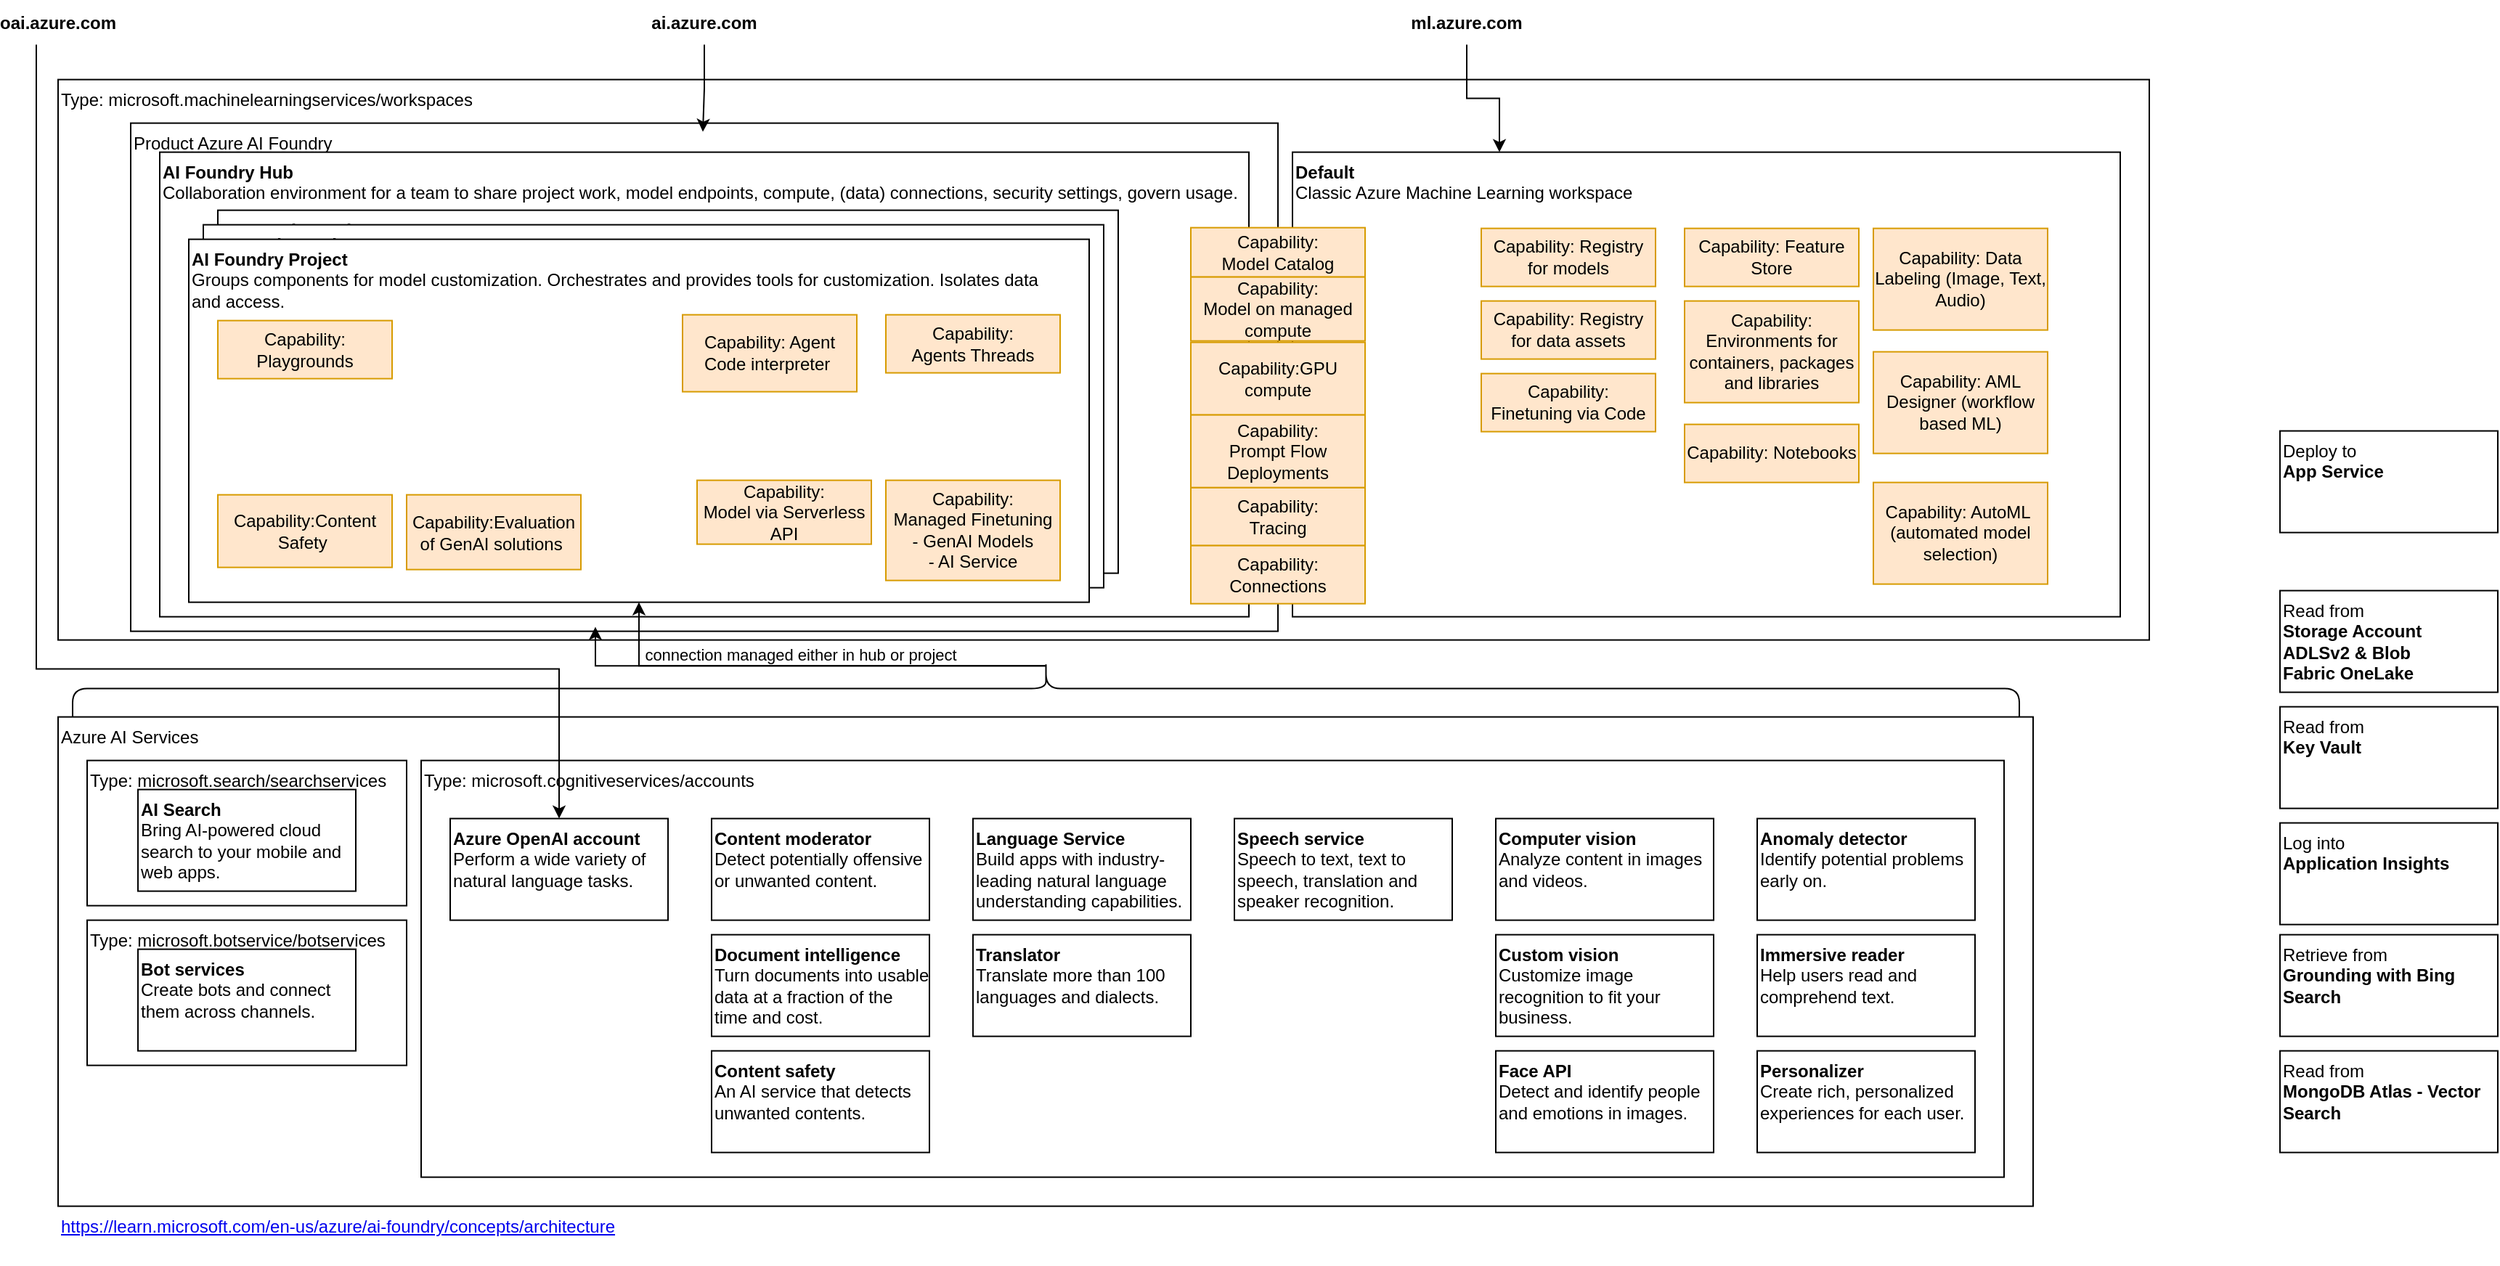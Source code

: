 <mxfile version="26.1.1">
  <diagram name="Page-1" id="lziz9iMjFPuwBMuuLa-q">
    <mxGraphModel dx="2868" dy="2499" grid="1" gridSize="10" guides="1" tooltips="1" connect="1" arrows="1" fold="1" page="1" pageScale="1" pageWidth="1169" pageHeight="827" math="0" shadow="0">
      <root>
        <mxCell id="0" />
        <mxCell id="1" style="" parent="0" />
        <mxCell id="OqpMlS3Tm0iueS_o9EqH-4" value="Azure AI Services" style="rounded=0;whiteSpace=wrap;html=1;align=left;verticalAlign=top;" parent="1" vertex="1">
          <mxGeometry x="40" y="-330.19" width="1360" height="337" as="geometry" />
        </mxCell>
        <mxCell id="OqpMlS3Tm0iueS_o9EqH-8" value="Type: microsoft.cognitiveservices/accounts" style="rounded=0;whiteSpace=wrap;html=1;align=left;verticalAlign=top;" parent="1" vertex="1">
          <mxGeometry x="290" y="-300.19" width="1090" height="287" as="geometry" />
        </mxCell>
        <UserObject label="&lt;a href=&quot;https://learn.microsoft.com/en-us/azure/ai-foundry/concepts/architecture&quot;&gt;https://learn.microsoft.com/en-us/azure/ai-foundry/concepts/architecture&lt;/a&gt;" link="https://learn.microsoft.com/en-us/azure/ai-foundry/concepts/architecture" id="OqpMlS3Tm0iueS_o9EqH-2">
          <mxCell style="text;whiteSpace=wrap;html=1;" parent="1" vertex="1">
            <mxGeometry x="40" y="6.81" width="420" height="40" as="geometry" />
          </mxCell>
        </UserObject>
        <mxCell id="OqpMlS3Tm0iueS_o9EqH-3" value="&lt;div&gt;&lt;b&gt;Azure OpenAI account&lt;/b&gt;&lt;/div&gt;&lt;div&gt;Perform a wide variety of natural language tasks.&lt;/div&gt;" style="rounded=0;whiteSpace=wrap;html=1;strokeColor=default;align=left;verticalAlign=top;fontFamily=Helvetica;fontSize=12;fontColor=default;fillColor=default;" parent="1" vertex="1">
          <mxGeometry x="310" y="-260.19" width="150" height="70" as="geometry" />
        </mxCell>
        <mxCell id="OqpMlS3Tm0iueS_o9EqH-9" value="&lt;div&gt;&lt;b&gt;Content moderator&lt;/b&gt;&lt;/div&gt;&lt;div&gt;Detect potentially offensive or unwanted content.&lt;/div&gt;" style="rounded=0;whiteSpace=wrap;html=1;strokeColor=default;align=left;verticalAlign=top;fontFamily=Helvetica;fontSize=12;fontColor=default;fillColor=default;" parent="1" vertex="1">
          <mxGeometry x="490" y="-260.19" width="150" height="70" as="geometry" />
        </mxCell>
        <mxCell id="OqpMlS3Tm0iueS_o9EqH-7" value="&lt;div&gt;&lt;b&gt;Computer vision&lt;/b&gt;&lt;/div&gt;&lt;div&gt;Analyze content in images and videos.&lt;/div&gt;" style="rounded=0;whiteSpace=wrap;html=1;strokeColor=default;align=left;verticalAlign=top;fontFamily=Helvetica;fontSize=12;fontColor=default;fillColor=default;" parent="1" vertex="1">
          <mxGeometry x="1030" y="-260.19" width="150" height="70" as="geometry" />
        </mxCell>
        <mxCell id="OqpMlS3Tm0iueS_o9EqH-15" value="&lt;div&gt;&lt;b&gt;Language Service&lt;/b&gt;&lt;/div&gt;&lt;div&gt;Build apps with industry-leading natural language understanding capabilities.&lt;/div&gt;" style="rounded=0;whiteSpace=wrap;html=1;strokeColor=default;align=left;verticalAlign=top;fontFamily=Helvetica;fontSize=12;fontColor=default;fillColor=default;" parent="1" vertex="1">
          <mxGeometry x="670" y="-260.19" width="150" height="70" as="geometry" />
        </mxCell>
        <mxCell id="OqpMlS3Tm0iueS_o9EqH-16" value="&lt;div&gt;&lt;b&gt;Custom vision&lt;/b&gt;&lt;/div&gt;&lt;div&gt;Customize image recognition to fit your business.&lt;/div&gt;" style="rounded=0;whiteSpace=wrap;html=1;strokeColor=default;align=left;verticalAlign=top;fontFamily=Helvetica;fontSize=12;fontColor=default;fillColor=default;" parent="1" vertex="1">
          <mxGeometry x="1030" y="-180.19" width="150" height="70" as="geometry" />
        </mxCell>
        <mxCell id="OqpMlS3Tm0iueS_o9EqH-17" value="&lt;div&gt;&lt;b&gt;Face API&lt;/b&gt;&lt;/div&gt;&lt;div&gt;Detect and identify people and emotions in images.&lt;/div&gt;" style="rounded=0;whiteSpace=wrap;html=1;strokeColor=default;align=left;verticalAlign=top;fontFamily=Helvetica;fontSize=12;fontColor=default;fillColor=default;" parent="1" vertex="1">
          <mxGeometry x="1030" y="-100.19" width="150" height="70" as="geometry" />
        </mxCell>
        <mxCell id="OqpMlS3Tm0iueS_o9EqH-18" value="&lt;div&gt;&lt;b&gt;Speech service&lt;/b&gt;&lt;/div&gt;&lt;div&gt;Speech to text, text to speech, translation and speaker recognition.&lt;/div&gt;" style="rounded=0;whiteSpace=wrap;html=1;strokeColor=default;align=left;verticalAlign=top;fontFamily=Helvetica;fontSize=12;fontColor=default;fillColor=default;" parent="1" vertex="1">
          <mxGeometry x="850" y="-260.19" width="150" height="70" as="geometry" />
        </mxCell>
        <mxCell id="OqpMlS3Tm0iueS_o9EqH-19" value="&lt;div&gt;&lt;b&gt;Translator&lt;/b&gt;&lt;/div&gt;&lt;div&gt;Translate more than 100 languages and dialects.&lt;/div&gt;" style="rounded=0;whiteSpace=wrap;html=1;strokeColor=default;align=left;verticalAlign=top;fontFamily=Helvetica;fontSize=12;fontColor=default;fillColor=default;" parent="1" vertex="1">
          <mxGeometry x="670" y="-180.19" width="150" height="70" as="geometry" />
        </mxCell>
        <mxCell id="OqpMlS3Tm0iueS_o9EqH-20" value="&lt;div&gt;&lt;b&gt;Document intelligence&lt;/b&gt;&lt;/div&gt;&lt;div&gt;Turn documents into usable data at a fraction of the time and cost.&lt;/div&gt;" style="rounded=0;whiteSpace=wrap;html=1;strokeColor=default;align=left;verticalAlign=top;fontFamily=Helvetica;fontSize=12;fontColor=default;fillColor=default;" parent="1" vertex="1">
          <mxGeometry x="490" y="-180.19" width="150" height="70" as="geometry" />
        </mxCell>
        <mxCell id="OqpMlS3Tm0iueS_o9EqH-21" value="&lt;div&gt;&lt;b&gt;Content safety&lt;/b&gt;&lt;/div&gt;&lt;div&gt;An AI service that detects unwanted contents.&lt;/div&gt;" style="rounded=0;whiteSpace=wrap;html=1;strokeColor=default;align=left;verticalAlign=top;fontFamily=Helvetica;fontSize=12;fontColor=default;fillColor=default;" parent="1" vertex="1">
          <mxGeometry x="490" y="-100.19" width="150" height="70" as="geometry" />
        </mxCell>
        <mxCell id="OqpMlS3Tm0iueS_o9EqH-23" value="&lt;div&gt;&lt;b&gt;Anomaly detector&lt;/b&gt;&lt;/div&gt;&lt;div&gt;Identify potential problems early on.&lt;/div&gt;" style="rounded=0;whiteSpace=wrap;html=1;strokeColor=default;align=left;verticalAlign=top;fontFamily=Helvetica;fontSize=12;fontColor=default;fillColor=default;" parent="1" vertex="1">
          <mxGeometry x="1210" y="-260.19" width="150" height="70" as="geometry" />
        </mxCell>
        <mxCell id="OqpMlS3Tm0iueS_o9EqH-24" value="&lt;div&gt;&lt;b&gt;Personalizer&lt;/b&gt;&lt;/div&gt;&lt;div&gt;Create rich, personalized experiences for each user.&lt;/div&gt;" style="rounded=0;whiteSpace=wrap;html=1;strokeColor=default;align=left;verticalAlign=top;fontFamily=Helvetica;fontSize=12;fontColor=default;fillColor=default;" parent="1" vertex="1">
          <mxGeometry x="1210" y="-100.19" width="150" height="70" as="geometry" />
        </mxCell>
        <mxCell id="OqpMlS3Tm0iueS_o9EqH-25" value="&lt;div&gt;&lt;b&gt;Immersive reader&lt;/b&gt;&lt;/div&gt;&lt;div&gt;Help users read and comprehend text.&lt;/div&gt;" style="rounded=0;whiteSpace=wrap;html=1;strokeColor=default;align=left;verticalAlign=top;fontFamily=Helvetica;fontSize=12;fontColor=default;fillColor=default;" parent="1" vertex="1">
          <mxGeometry x="1210" y="-180.19" width="150" height="70" as="geometry" />
        </mxCell>
        <mxCell id="OqpMlS3Tm0iueS_o9EqH-26" value="Type: microsoft.botservice/botservices" style="rounded=0;whiteSpace=wrap;html=1;align=left;verticalAlign=top;" parent="1" vertex="1">
          <mxGeometry x="60" y="-190.19" width="220" height="100" as="geometry" />
        </mxCell>
        <mxCell id="OqpMlS3Tm0iueS_o9EqH-22" value="&lt;div&gt;&lt;b&gt;Bot services&lt;/b&gt;&lt;/div&gt;&lt;div&gt;Create bots and connect them across channels.&lt;/div&gt;" style="rounded=0;whiteSpace=wrap;html=1;strokeColor=default;align=left;verticalAlign=top;fontFamily=Helvetica;fontSize=12;fontColor=default;fillColor=default;" parent="1" vertex="1">
          <mxGeometry x="95" y="-170.19" width="150" height="70" as="geometry" />
        </mxCell>
        <mxCell id="OqpMlS3Tm0iueS_o9EqH-27" value="Type: microsoft.search/searchservices" style="rounded=0;whiteSpace=wrap;html=1;align=left;verticalAlign=top;" parent="1" vertex="1">
          <mxGeometry x="60" y="-300.19" width="220" height="100" as="geometry" />
        </mxCell>
        <mxCell id="OqpMlS3Tm0iueS_o9EqH-6" value="&lt;div&gt;&lt;b&gt;AI Search&lt;/b&gt;&lt;/div&gt;&lt;div&gt;Bring AI-powered cloud search to your mobile and web apps.&lt;/div&gt;" style="rounded=0;whiteSpace=wrap;html=1;strokeColor=default;align=left;verticalAlign=top;fontFamily=Helvetica;fontSize=12;fontColor=default;fillColor=default;" parent="1" vertex="1">
          <mxGeometry x="95" y="-280.19" width="150" height="70" as="geometry" />
        </mxCell>
        <mxCell id="OqpMlS3Tm0iueS_o9EqH-28" value="Type:&amp;nbsp;microsoft.machinelearningservices/workspaces" style="rounded=0;whiteSpace=wrap;html=1;align=left;verticalAlign=top;" parent="1" vertex="1">
          <mxGeometry x="40" y="-769.19" width="1440" height="386" as="geometry" />
        </mxCell>
        <mxCell id="OqpMlS3Tm0iueS_o9EqH-32" value="" style="shape=curlyBracket;whiteSpace=wrap;html=1;rounded=1;labelPosition=left;verticalLabelPosition=middle;align=right;verticalAlign=middle;rotation=90;size=0.5;" parent="1" vertex="1">
          <mxGeometry x="700.69" y="-1020" width="39.13" height="1340.5" as="geometry" />
        </mxCell>
        <mxCell id="OqpMlS3Tm0iueS_o9EqH-33" value="Product Azure AI Foundry" style="rounded=0;whiteSpace=wrap;html=1;align=left;verticalAlign=top;" parent="1" vertex="1">
          <mxGeometry x="90" y="-739.19" width="790" height="350" as="geometry" />
        </mxCell>
        <mxCell id="OqpMlS3Tm0iueS_o9EqH-29" value="&lt;div&gt;&lt;b&gt;AI Foundry Hub&lt;/b&gt;&lt;/div&gt;&lt;div&gt;&lt;div&gt;Collaboration environment for a team to share project work,&amp;nbsp;&lt;span style=&quot;background-color: transparent; color: light-dark(rgb(0, 0, 0), rgb(255, 255, 255));&quot;&gt;model endpoints, compute, (data) connections, security&amp;nbsp;&lt;/span&gt;&lt;span style=&quot;background-color: transparent; color: light-dark(rgb(0, 0, 0), rgb(255, 255, 255));&quot;&gt;settings, govern usage.&lt;/span&gt;&lt;/div&gt;&lt;/div&gt;" style="rounded=0;whiteSpace=wrap;html=1;strokeColor=default;align=left;verticalAlign=top;fontFamily=Helvetica;fontSize=12;fontColor=default;fillColor=default;" parent="1" vertex="1">
          <mxGeometry x="110" y="-719.19" width="750" height="320" as="geometry" />
        </mxCell>
        <mxCell id="OqpMlS3Tm0iueS_o9EqH-31" value="&lt;div&gt;&lt;b&gt;Default&lt;/b&gt;&lt;/div&gt;&lt;div&gt;Classic Azure Machine Learning workspace&lt;/div&gt;" style="rounded=0;whiteSpace=wrap;html=1;strokeColor=default;align=left;verticalAlign=top;fontFamily=Helvetica;fontSize=12;fontColor=default;fillColor=default;" parent="1" vertex="1">
          <mxGeometry x="890" y="-719.19" width="570" height="320" as="geometry" />
        </mxCell>
        <mxCell id="OqpMlS3Tm0iueS_o9EqH-35" value="&lt;div&gt;&lt;b&gt;AI Foundry Project&lt;/b&gt;&lt;/div&gt;&lt;div&gt;&lt;div&gt;Groups components for model customization. Orchestrates&amp;nbsp;&lt;span style=&quot;background-color: transparent; color: light-dark(rgb(0, 0, 0), rgb(255, 255, 255));&quot;&gt;and provides tools for customization. Isolates data and&amp;nbsp;&lt;/span&gt;&lt;span style=&quot;background-color: transparent; color: light-dark(rgb(0, 0, 0), rgb(255, 255, 255));&quot;&gt;access.&lt;/span&gt;&lt;/div&gt;&lt;/div&gt;" style="rounded=0;whiteSpace=wrap;html=1;strokeColor=default;align=left;verticalAlign=top;fontFamily=Helvetica;fontSize=12;fontColor=default;fillColor=default;" parent="1" vertex="1">
          <mxGeometry x="150" y="-679.19" width="620" height="250" as="geometry" />
        </mxCell>
        <mxCell id="OqpMlS3Tm0iueS_o9EqH-34" value="&lt;div&gt;&lt;b&gt;AI Foundry Project&lt;/b&gt;&lt;/div&gt;&lt;div&gt;&lt;div&gt;Groups components for model customization. Orchestrates&amp;nbsp;&lt;span style=&quot;background-color: transparent; color: light-dark(rgb(0, 0, 0), rgb(255, 255, 255));&quot;&gt;and provides tools for customization. Isolates data and&amp;nbsp;&lt;/span&gt;&lt;span style=&quot;background-color: transparent; color: light-dark(rgb(0, 0, 0), rgb(255, 255, 255));&quot;&gt;access.&lt;/span&gt;&lt;/div&gt;&lt;/div&gt;" style="rounded=0;whiteSpace=wrap;html=1;strokeColor=default;align=left;verticalAlign=top;fontFamily=Helvetica;fontSize=12;fontColor=default;fillColor=default;" parent="1" vertex="1">
          <mxGeometry x="140" y="-669.19" width="620" height="250" as="geometry" />
        </mxCell>
        <mxCell id="OqpMlS3Tm0iueS_o9EqH-30" value="&lt;div&gt;&lt;b&gt;AI Foundry Project&lt;/b&gt;&lt;/div&gt;&lt;div&gt;&lt;div&gt;Groups components for model customization. Orchestrates&amp;nbsp;&lt;span style=&quot;background-color: transparent; color: light-dark(rgb(0, 0, 0), rgb(255, 255, 255));&quot;&gt;and provides tools for customization. Isolates data and&amp;nbsp;&lt;/span&gt;&lt;span style=&quot;background-color: transparent; color: light-dark(rgb(0, 0, 0), rgb(255, 255, 255));&quot;&gt;access.&lt;/span&gt;&lt;/div&gt;&lt;/div&gt;" style="rounded=0;whiteSpace=wrap;html=1;strokeColor=default;align=left;verticalAlign=top;fontFamily=Helvetica;fontSize=12;fontColor=default;fillColor=default;" parent="1" vertex="1">
          <mxGeometry x="130" y="-659.19" width="620" height="250" as="geometry" />
        </mxCell>
        <mxCell id="OqpMlS3Tm0iueS_o9EqH-38" style="edgeStyle=orthogonalEdgeStyle;rounded=0;orthogonalLoop=1;jettySize=auto;html=1;exitX=0.1;exitY=0.5;exitDx=0;exitDy=0;exitPerimeter=0;entryX=0.5;entryY=1;entryDx=0;entryDy=0;" parent="1" source="OqpMlS3Tm0iueS_o9EqH-32" target="OqpMlS3Tm0iueS_o9EqH-30" edge="1">
          <mxGeometry relative="1" as="geometry">
            <Array as="points">
              <mxPoint x="440" y="-365.19" />
            </Array>
          </mxGeometry>
        </mxCell>
        <mxCell id="OqpMlS3Tm0iueS_o9EqH-37" style="edgeStyle=orthogonalEdgeStyle;rounded=0;orthogonalLoop=1;jettySize=auto;html=1;exitX=0.1;exitY=0.5;exitDx=0;exitDy=0;exitPerimeter=0;" parent="1" source="OqpMlS3Tm0iueS_o9EqH-32" edge="1">
          <mxGeometry relative="1" as="geometry">
            <Array as="points">
              <mxPoint x="410" y="-365.19" />
              <mxPoint x="410" y="-392.19" />
            </Array>
            <mxPoint x="410" y="-392.19" as="targetPoint" />
          </mxGeometry>
        </mxCell>
        <mxCell id="OqpMlS3Tm0iueS_o9EqH-39" value="connection managed&amp;nbsp;either in hub or project" style="edgeLabel;html=1;align=center;verticalAlign=middle;resizable=0;points=[];" parent="OqpMlS3Tm0iueS_o9EqH-37" vertex="1" connectable="0">
          <mxGeometry x="0.049" y="-1" relative="1" as="geometry">
            <mxPoint x="7" y="-7" as="offset" />
          </mxGeometry>
        </mxCell>
        <mxCell id="9MGzmyk-a4-prdXKLH5L-5" style="edgeStyle=orthogonalEdgeStyle;rounded=0;orthogonalLoop=1;jettySize=auto;html=1;exitX=0.5;exitY=1;exitDx=0;exitDy=0;" edge="1" parent="1" source="9MGzmyk-a4-prdXKLH5L-2">
          <mxGeometry relative="1" as="geometry">
            <mxPoint x="484" y="-733.19" as="targetPoint" />
          </mxGeometry>
        </mxCell>
        <mxCell id="9MGzmyk-a4-prdXKLH5L-2" value="&lt;b&gt;ai.azure.com&lt;/b&gt;" style="text;html=1;align=center;verticalAlign=middle;whiteSpace=wrap;rounded=0;" vertex="1" parent="1">
          <mxGeometry x="455" y="-823.19" width="60" height="30" as="geometry" />
        </mxCell>
        <mxCell id="9MGzmyk-a4-prdXKLH5L-7" style="edgeStyle=orthogonalEdgeStyle;rounded=0;orthogonalLoop=1;jettySize=auto;html=1;exitX=0.5;exitY=1;exitDx=0;exitDy=0;entryX=0.25;entryY=0;entryDx=0;entryDy=0;" edge="1" parent="1" source="9MGzmyk-a4-prdXKLH5L-6" target="OqpMlS3Tm0iueS_o9EqH-31">
          <mxGeometry relative="1" as="geometry" />
        </mxCell>
        <mxCell id="9MGzmyk-a4-prdXKLH5L-6" value="&lt;b&gt;ml.azure.com&lt;/b&gt;" style="text;html=1;align=center;verticalAlign=middle;whiteSpace=wrap;rounded=0;" vertex="1" parent="1">
          <mxGeometry x="980" y="-823.19" width="60" height="30" as="geometry" />
        </mxCell>
        <mxCell id="9MGzmyk-a4-prdXKLH5L-10" style="edgeStyle=orthogonalEdgeStyle;rounded=0;orthogonalLoop=1;jettySize=auto;html=1;exitX=0.25;exitY=1;exitDx=0;exitDy=0;" edge="1" parent="1" source="9MGzmyk-a4-prdXKLH5L-8" target="OqpMlS3Tm0iueS_o9EqH-3">
          <mxGeometry relative="1" as="geometry">
            <mxPoint x="20" y="-743.19" as="sourcePoint" />
            <Array as="points">
              <mxPoint x="25" y="-363.19" />
              <mxPoint x="385" y="-363.19" />
            </Array>
          </mxGeometry>
        </mxCell>
        <mxCell id="9MGzmyk-a4-prdXKLH5L-8" value="&lt;b&gt;oai.azure.com&lt;/b&gt;" style="text;html=1;align=center;verticalAlign=middle;whiteSpace=wrap;rounded=0;" vertex="1" parent="1">
          <mxGeometry x="10" y="-823.19" width="60" height="30" as="geometry" />
        </mxCell>
        <mxCell id="9MGzmyk-a4-prdXKLH5L-43" value="&lt;div&gt;Read from&lt;/div&gt;&lt;div&gt;&lt;b&gt;Storage Account&lt;/b&gt;&lt;/div&gt;&lt;div&gt;&lt;b&gt;ADLSv2 &amp;amp; Blob&lt;/b&gt;&lt;/div&gt;&lt;div&gt;&lt;b&gt;Fabric OneLake&lt;/b&gt;&lt;b&gt;&lt;/b&gt;&lt;/div&gt;" style="rounded=0;whiteSpace=wrap;html=1;strokeColor=default;align=left;verticalAlign=top;fontFamily=Helvetica;fontSize=12;fontColor=default;fillColor=default;" vertex="1" parent="1">
          <mxGeometry x="1570" y="-417.19" width="150" height="70" as="geometry" />
        </mxCell>
        <mxCell id="9MGzmyk-a4-prdXKLH5L-44" value="&lt;div&gt;Read from&lt;/div&gt;&lt;div&gt;&lt;b&gt;Key Vault&lt;/b&gt;&lt;/div&gt;" style="rounded=0;whiteSpace=wrap;html=1;strokeColor=default;align=left;verticalAlign=top;fontFamily=Helvetica;fontSize=12;fontColor=default;fillColor=default;" vertex="1" parent="1">
          <mxGeometry x="1570" y="-337.19" width="150" height="70" as="geometry" />
        </mxCell>
        <mxCell id="9MGzmyk-a4-prdXKLH5L-45" value="&lt;div&gt;Log into&lt;/div&gt;&lt;div&gt;&lt;b&gt;Application Insights&lt;/b&gt;&lt;/div&gt;" style="rounded=0;whiteSpace=wrap;html=1;strokeColor=default;align=left;verticalAlign=top;fontFamily=Helvetica;fontSize=12;fontColor=default;fillColor=default;" vertex="1" parent="1">
          <mxGeometry x="1570" y="-257.19" width="150" height="70" as="geometry" />
        </mxCell>
        <mxCell id="9MGzmyk-a4-prdXKLH5L-48" value="&lt;div&gt;Deploy to&lt;/div&gt;&lt;b&gt;App Service&lt;/b&gt;" style="rounded=0;whiteSpace=wrap;html=1;strokeColor=default;align=left;verticalAlign=top;fontFamily=Helvetica;fontSize=12;fontColor=default;fillColor=default;" vertex="1" parent="1">
          <mxGeometry x="1570" y="-527.19" width="150" height="70" as="geometry" />
        </mxCell>
        <mxCell id="9MGzmyk-a4-prdXKLH5L-49" value="&lt;div&gt;Retrieve from&lt;/div&gt;&lt;div&gt;&lt;b&gt;Grounding with Bing Search&lt;/b&gt;&lt;/div&gt;" style="rounded=0;whiteSpace=wrap;html=1;strokeColor=default;align=left;verticalAlign=top;fontFamily=Helvetica;fontSize=12;fontColor=default;fillColor=default;" vertex="1" parent="1">
          <mxGeometry x="1570" y="-180.19" width="150" height="70" as="geometry" />
        </mxCell>
        <mxCell id="9MGzmyk-a4-prdXKLH5L-50" value="&lt;div&gt;Read from&lt;/div&gt;&lt;div&gt;&lt;b&gt;MongoDB Atlas - Vector Search&lt;/b&gt;&lt;/div&gt;" style="rounded=0;whiteSpace=wrap;html=1;strokeColor=default;align=left;verticalAlign=top;fontFamily=Helvetica;fontSize=12;fontColor=default;fillColor=default;" vertex="1" parent="1">
          <mxGeometry x="1570" y="-100.19" width="150" height="70" as="geometry" />
        </mxCell>
        <mxCell id="9MGzmyk-a4-prdXKLH5L-55" value="&lt;div&gt;Capability: Agent Code interpreter&amp;nbsp;&lt;/div&gt;" style="rounded=0;whiteSpace=wrap;html=1;fillColor=#ffe6cc;strokeColor=#d79b00;" vertex="1" parent="1">
          <mxGeometry x="470" y="-607.19" width="120" height="53" as="geometry" />
        </mxCell>
        <mxCell id="9MGzmyk-a4-prdXKLH5L-1" value="AI/ML Capabilities" parent="0" />
        <mxCell id="9MGzmyk-a4-prdXKLH5L-24" value="&lt;div&gt;Capability:GPU compute&lt;/div&gt;" style="rounded=0;whiteSpace=wrap;html=1;fillColor=#ffe6cc;strokeColor=#d79b00;" vertex="1" parent="9MGzmyk-a4-prdXKLH5L-1">
          <mxGeometry x="820" y="-588.19" width="120" height="50" as="geometry" />
        </mxCell>
        <mxCell id="9MGzmyk-a4-prdXKLH5L-25" value="&lt;div&gt;Capability:&lt;/div&gt;Tracing" style="rounded=0;whiteSpace=wrap;html=1;fillColor=#ffe6cc;strokeColor=#d79b00;" vertex="1" parent="9MGzmyk-a4-prdXKLH5L-1">
          <mxGeometry x="820" y="-488.19" width="120" height="40" as="geometry" />
        </mxCell>
        <mxCell id="9MGzmyk-a4-prdXKLH5L-26" value="&lt;div&gt;Capability: Feature Store&lt;/div&gt;" style="rounded=0;whiteSpace=wrap;html=1;fillColor=#ffe6cc;strokeColor=#d79b00;" vertex="1" parent="9MGzmyk-a4-prdXKLH5L-1">
          <mxGeometry x="1160" y="-666.69" width="120" height="40" as="geometry" />
        </mxCell>
        <mxCell id="9MGzmyk-a4-prdXKLH5L-27" value="&lt;div&gt;Capability: Environments for containers, packages and libraries&lt;/div&gt;" style="rounded=0;whiteSpace=wrap;html=1;fillColor=#ffe6cc;strokeColor=#d79b00;" vertex="1" parent="9MGzmyk-a4-prdXKLH5L-1">
          <mxGeometry x="1160" y="-616.69" width="120" height="70" as="geometry" />
        </mxCell>
        <mxCell id="9MGzmyk-a4-prdXKLH5L-28" value="&lt;div&gt;Capability: Registry for data assets&lt;/div&gt;" style="rounded=0;whiteSpace=wrap;html=1;fillColor=#ffe6cc;strokeColor=#d79b00;" vertex="1" parent="9MGzmyk-a4-prdXKLH5L-1">
          <mxGeometry x="1020" y="-616.69" width="120" height="40" as="geometry" />
        </mxCell>
        <mxCell id="9MGzmyk-a4-prdXKLH5L-29" value="&lt;div&gt;Capability: Notebooks&lt;/div&gt;" style="rounded=0;whiteSpace=wrap;html=1;fillColor=#ffe6cc;strokeColor=#d79b00;" vertex="1" parent="9MGzmyk-a4-prdXKLH5L-1">
          <mxGeometry x="1160" y="-531.69" width="120" height="40" as="geometry" />
        </mxCell>
        <mxCell id="9MGzmyk-a4-prdXKLH5L-30" value="&lt;div&gt;Capability: AutoML&amp;nbsp;&lt;/div&gt;&lt;div&gt;(automated model selection)&lt;/div&gt;" style="rounded=0;whiteSpace=wrap;html=1;fillColor=#ffe6cc;strokeColor=#d79b00;" vertex="1" parent="9MGzmyk-a4-prdXKLH5L-1">
          <mxGeometry x="1290" y="-491.69" width="120" height="70" as="geometry" />
        </mxCell>
        <mxCell id="9MGzmyk-a4-prdXKLH5L-31" value="&lt;div&gt;Capability: AML Designer (workflow based ML)&lt;/div&gt;" style="rounded=0;whiteSpace=wrap;html=1;fillColor=#ffe6cc;strokeColor=#d79b00;" vertex="1" parent="9MGzmyk-a4-prdXKLH5L-1">
          <mxGeometry x="1290" y="-581.69" width="120" height="70" as="geometry" />
        </mxCell>
        <mxCell id="9MGzmyk-a4-prdXKLH5L-32" value="&lt;div&gt;Capability: Data Labeling (Image, Text, Audio)&lt;/div&gt;" style="rounded=0;whiteSpace=wrap;html=1;fillColor=#ffe6cc;strokeColor=#d79b00;" vertex="1" parent="9MGzmyk-a4-prdXKLH5L-1">
          <mxGeometry x="1290" y="-666.69" width="120" height="70" as="geometry" />
        </mxCell>
        <mxCell id="9MGzmyk-a4-prdXKLH5L-33" value="&lt;div&gt;Capability: Registry for models&lt;/div&gt;" style="rounded=0;whiteSpace=wrap;html=1;fillColor=#ffe6cc;strokeColor=#d79b00;" vertex="1" parent="9MGzmyk-a4-prdXKLH5L-1">
          <mxGeometry x="1020" y="-666.69" width="120" height="40" as="geometry" />
        </mxCell>
        <mxCell id="9MGzmyk-a4-prdXKLH5L-34" value="&lt;div&gt;Capability:&lt;/div&gt;Model Catalog" style="rounded=0;whiteSpace=wrap;html=1;fillColor=#ffe6cc;strokeColor=#d79b00;" vertex="1" parent="9MGzmyk-a4-prdXKLH5L-1">
          <mxGeometry x="820" y="-667.19" width="120" height="34" as="geometry" />
        </mxCell>
        <mxCell id="9MGzmyk-a4-prdXKLH5L-35" value="&lt;div&gt;Capability:&lt;/div&gt;Prompt Flow Deployments" style="rounded=0;whiteSpace=wrap;html=1;fillColor=#ffe6cc;strokeColor=#d79b00;" vertex="1" parent="9MGzmyk-a4-prdXKLH5L-1">
          <mxGeometry x="820" y="-538.19" width="120" height="50" as="geometry" />
        </mxCell>
        <mxCell id="9MGzmyk-a4-prdXKLH5L-36" value="&lt;div&gt;Capability: Connections&lt;/div&gt;" style="rounded=0;whiteSpace=wrap;html=1;fillColor=#ffe6cc;strokeColor=#d79b00;" vertex="1" parent="9MGzmyk-a4-prdXKLH5L-1">
          <mxGeometry x="820" y="-448.19" width="120" height="40" as="geometry" />
        </mxCell>
        <mxCell id="9MGzmyk-a4-prdXKLH5L-37" value="&lt;div&gt;Capability:&lt;/div&gt;Agents Threads" style="rounded=0;whiteSpace=wrap;html=1;fillColor=#ffe6cc;strokeColor=#d79b00;" vertex="1" parent="9MGzmyk-a4-prdXKLH5L-1">
          <mxGeometry x="610" y="-607.19" width="120" height="40" as="geometry" />
        </mxCell>
        <mxCell id="9MGzmyk-a4-prdXKLH5L-38" value="&lt;div&gt;Capability:&lt;/div&gt;Managed Finetuning&lt;div&gt;- GenAI Models&lt;/div&gt;&lt;div&gt;- AI Service&lt;/div&gt;" style="rounded=0;whiteSpace=wrap;html=1;fillColor=#ffe6cc;strokeColor=#d79b00;" vertex="1" parent="9MGzmyk-a4-prdXKLH5L-1">
          <mxGeometry x="610" y="-493.19" width="120" height="69" as="geometry" />
        </mxCell>
        <mxCell id="9MGzmyk-a4-prdXKLH5L-39" value="&lt;div&gt;Capability:&lt;/div&gt;Finetuning via Code" style="rounded=0;whiteSpace=wrap;html=1;fillColor=#ffe6cc;strokeColor=#d79b00;" vertex="1" parent="9MGzmyk-a4-prdXKLH5L-1">
          <mxGeometry x="1020" y="-566.69" width="120" height="40" as="geometry" />
        </mxCell>
        <mxCell id="9MGzmyk-a4-prdXKLH5L-40" value="&lt;div&gt;Capability:Evaluation of GenAI solutions&amp;nbsp;&lt;/div&gt;" style="rounded=0;whiteSpace=wrap;html=1;fillColor=#ffe6cc;strokeColor=#d79b00;" vertex="1" parent="9MGzmyk-a4-prdXKLH5L-1">
          <mxGeometry x="280" y="-483.19" width="120" height="51.5" as="geometry" />
        </mxCell>
        <mxCell id="9MGzmyk-a4-prdXKLH5L-41" value="&lt;div&gt;Capability:Content Safety&amp;nbsp;&lt;/div&gt;" style="rounded=0;whiteSpace=wrap;html=1;fillColor=#ffe6cc;strokeColor=#d79b00;" vertex="1" parent="9MGzmyk-a4-prdXKLH5L-1">
          <mxGeometry x="150" y="-483.19" width="120" height="50" as="geometry" />
        </mxCell>
        <mxCell id="9MGzmyk-a4-prdXKLH5L-42" value="&lt;div&gt;Capability:&lt;/div&gt;Playgrounds" style="rounded=0;whiteSpace=wrap;html=1;fillColor=#ffe6cc;strokeColor=#d79b00;" vertex="1" parent="9MGzmyk-a4-prdXKLH5L-1">
          <mxGeometry x="150" y="-603.19" width="120" height="40" as="geometry" />
        </mxCell>
        <mxCell id="9MGzmyk-a4-prdXKLH5L-53" value="&lt;div&gt;Capability:&lt;/div&gt;Model on managed compute" style="rounded=0;whiteSpace=wrap;html=1;fillColor=#ffe6cc;strokeColor=#d79b00;" vertex="1" parent="9MGzmyk-a4-prdXKLH5L-1">
          <mxGeometry x="820" y="-633.19" width="120" height="44" as="geometry" />
        </mxCell>
        <mxCell id="9MGzmyk-a4-prdXKLH5L-54" value="&lt;div&gt;Capability:&lt;/div&gt;Model via Serverless API" style="rounded=0;whiteSpace=wrap;html=1;fillColor=#ffe6cc;strokeColor=#d79b00;" vertex="1" parent="9MGzmyk-a4-prdXKLH5L-1">
          <mxGeometry x="480" y="-493.19" width="120" height="44" as="geometry" />
        </mxCell>
      </root>
    </mxGraphModel>
  </diagram>
</mxfile>
